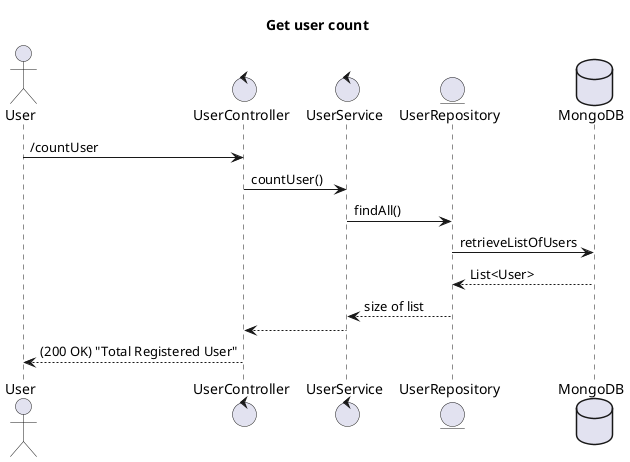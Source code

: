 @startuml
title "Get user count"

actor User
control "UserController" as Controller
control "UserService" as Service
entity UserRepository as Dao
database MongoDB as DB

User -> Controller : /countUser
Controller -> Service : countUser()
Service -> Dao : findAll()
Dao -> DB : retrieveListOfUsers
DB --> Dao : List<User>
Dao --> Service : size of list
Service --> Controller
Controller --> User : (200 OK) "Total Registered User"

@enduml